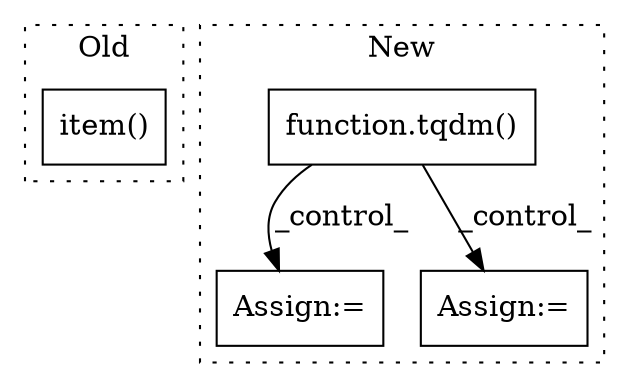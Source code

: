 digraph G {
subgraph cluster0 {
1 [label="item()" a="75" s="1334" l="11" shape="box"];
label = "Old";
style="dotted";
}
subgraph cluster1 {
2 [label="function.tqdm()" a="75" s="1427,1445" l="5,1" shape="box"];
3 [label="Assign:=" a="68" s="2008" l="3" shape="box"];
4 [label="Assign:=" a="68" s="2042" l="3" shape="box"];
label = "New";
style="dotted";
}
2 -> 3 [label="_control_"];
2 -> 4 [label="_control_"];
}